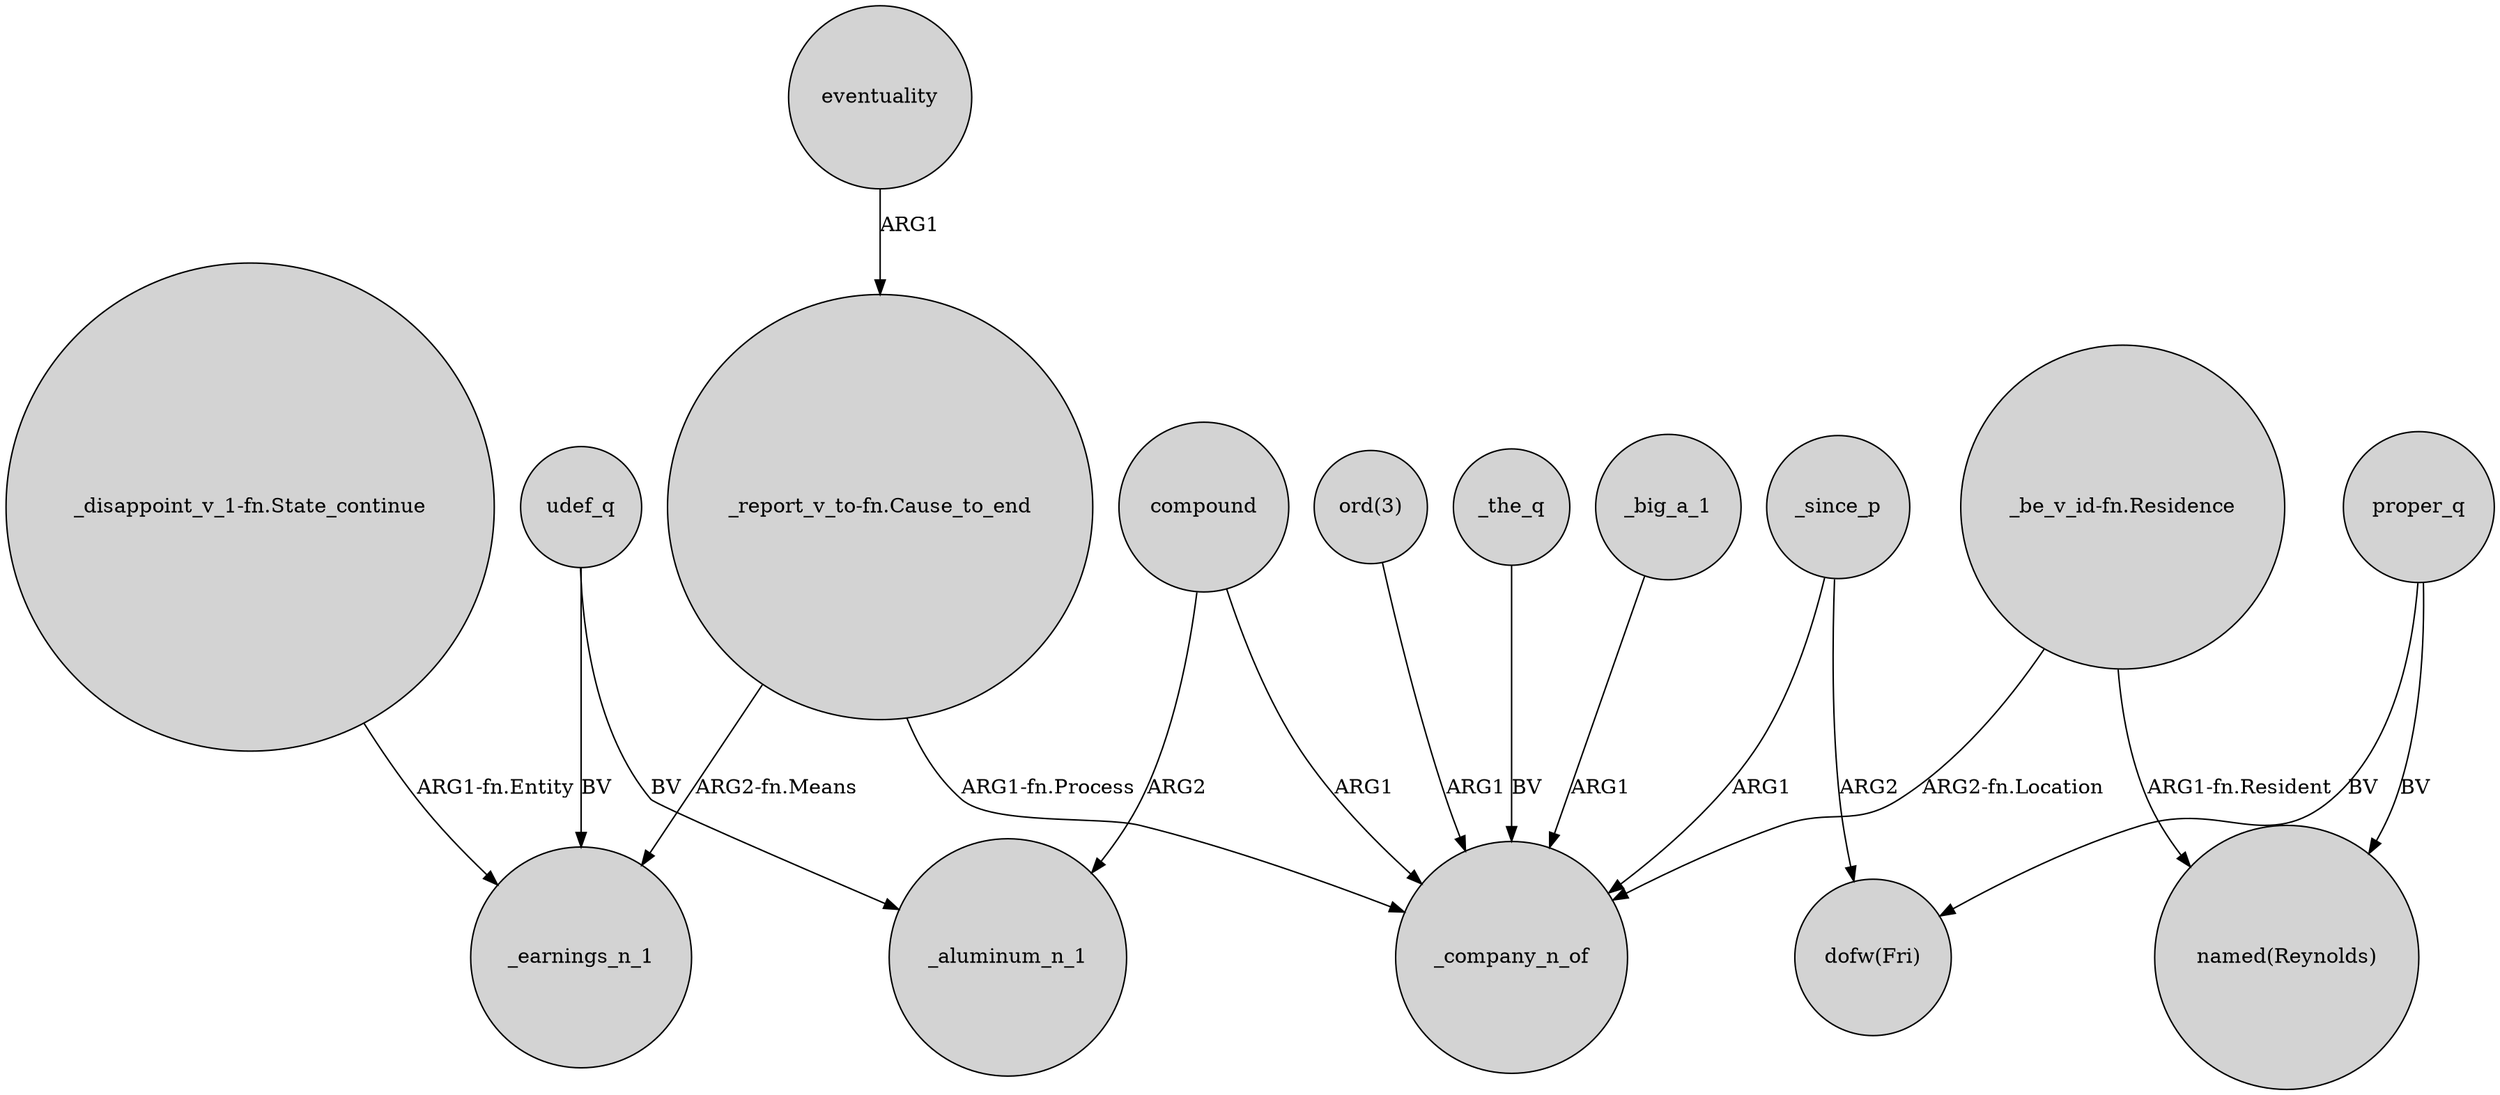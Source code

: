 digraph {
	node [shape=circle style=filled]
	udef_q -> _aluminum_n_1 [label=BV]
	"_report_v_to-fn.Cause_to_end" -> _company_n_of [label="ARG1-fn.Process"]
	compound -> _aluminum_n_1 [label=ARG2]
	_since_p -> "dofw(Fri)" [label=ARG2]
	compound -> _company_n_of [label=ARG1]
	udef_q -> _earnings_n_1 [label=BV]
	_big_a_1 -> _company_n_of [label=ARG1]
	"_be_v_id-fn.Residence" -> "named(Reynolds)" [label="ARG1-fn.Resident"]
	eventuality -> "_report_v_to-fn.Cause_to_end" [label=ARG1]
	proper_q -> "dofw(Fri)" [label=BV]
	"_be_v_id-fn.Residence" -> _company_n_of [label="ARG2-fn.Location"]
	"ord(3)" -> _company_n_of [label=ARG1]
	proper_q -> "named(Reynolds)" [label=BV]
	_the_q -> _company_n_of [label=BV]
	"_disappoint_v_1-fn.State_continue" -> _earnings_n_1 [label="ARG1-fn.Entity"]
	_since_p -> _company_n_of [label=ARG1]
	"_report_v_to-fn.Cause_to_end" -> _earnings_n_1 [label="ARG2-fn.Means"]
}
